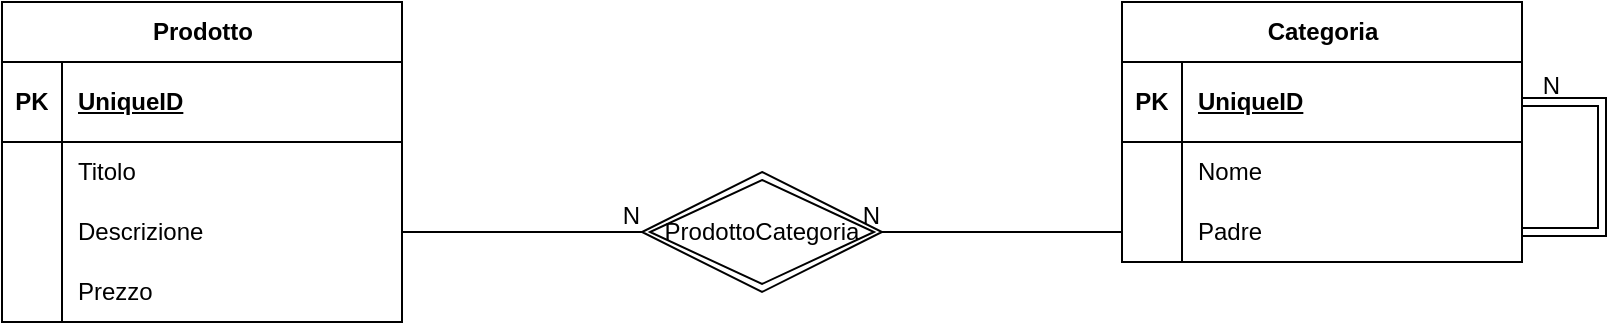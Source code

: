 <mxfile version="22.0.8" type="device">
  <diagram name="Pagina-1" id="co-fL9TRYT9B0fQHaJmN">
    <mxGraphModel dx="1120" dy="456" grid="1" gridSize="10" guides="1" tooltips="1" connect="1" arrows="1" fold="1" page="1" pageScale="1" pageWidth="827" pageHeight="1169" math="0" shadow="0">
      <root>
        <mxCell id="0" />
        <mxCell id="1" parent="0" />
        <mxCell id="XCZjUMZL-sokpbJAZVoc-1" value="Prodotto" style="shape=table;startSize=30;container=1;collapsible=1;childLayout=tableLayout;fixedRows=1;rowLines=0;fontStyle=1;align=center;resizeLast=1;html=1;" vertex="1" parent="1">
          <mxGeometry x="40" y="80" width="200" height="160" as="geometry" />
        </mxCell>
        <mxCell id="XCZjUMZL-sokpbJAZVoc-2" value="" style="shape=tableRow;horizontal=0;startSize=0;swimlaneHead=0;swimlaneBody=0;fillColor=none;collapsible=0;dropTarget=0;points=[[0,0.5],[1,0.5]];portConstraint=eastwest;top=0;left=0;right=0;bottom=1;" vertex="1" parent="XCZjUMZL-sokpbJAZVoc-1">
          <mxGeometry y="30" width="200" height="40" as="geometry" />
        </mxCell>
        <mxCell id="XCZjUMZL-sokpbJAZVoc-3" value="PK" style="shape=partialRectangle;connectable=0;fillColor=none;top=0;left=0;bottom=0;right=0;fontStyle=1;overflow=hidden;whiteSpace=wrap;html=1;" vertex="1" parent="XCZjUMZL-sokpbJAZVoc-2">
          <mxGeometry width="30" height="40" as="geometry">
            <mxRectangle width="30" height="40" as="alternateBounds" />
          </mxGeometry>
        </mxCell>
        <mxCell id="XCZjUMZL-sokpbJAZVoc-4" value="UniqueID" style="shape=partialRectangle;connectable=0;fillColor=none;top=0;left=0;bottom=0;right=0;align=left;spacingLeft=6;fontStyle=5;overflow=hidden;whiteSpace=wrap;html=1;" vertex="1" parent="XCZjUMZL-sokpbJAZVoc-2">
          <mxGeometry x="30" width="170" height="40" as="geometry">
            <mxRectangle width="170" height="40" as="alternateBounds" />
          </mxGeometry>
        </mxCell>
        <mxCell id="XCZjUMZL-sokpbJAZVoc-5" value="" style="shape=tableRow;horizontal=0;startSize=0;swimlaneHead=0;swimlaneBody=0;fillColor=none;collapsible=0;dropTarget=0;points=[[0,0.5],[1,0.5]];portConstraint=eastwest;top=0;left=0;right=0;bottom=0;" vertex="1" parent="XCZjUMZL-sokpbJAZVoc-1">
          <mxGeometry y="70" width="200" height="30" as="geometry" />
        </mxCell>
        <mxCell id="XCZjUMZL-sokpbJAZVoc-6" value="" style="shape=partialRectangle;connectable=0;fillColor=none;top=0;left=0;bottom=0;right=0;editable=1;overflow=hidden;whiteSpace=wrap;html=1;" vertex="1" parent="XCZjUMZL-sokpbJAZVoc-5">
          <mxGeometry width="30" height="30" as="geometry">
            <mxRectangle width="30" height="30" as="alternateBounds" />
          </mxGeometry>
        </mxCell>
        <mxCell id="XCZjUMZL-sokpbJAZVoc-7" value="Titolo" style="shape=partialRectangle;connectable=0;fillColor=none;top=0;left=0;bottom=0;right=0;align=left;spacingLeft=6;overflow=hidden;whiteSpace=wrap;html=1;" vertex="1" parent="XCZjUMZL-sokpbJAZVoc-5">
          <mxGeometry x="30" width="170" height="30" as="geometry">
            <mxRectangle width="170" height="30" as="alternateBounds" />
          </mxGeometry>
        </mxCell>
        <mxCell id="XCZjUMZL-sokpbJAZVoc-8" value="" style="shape=tableRow;horizontal=0;startSize=0;swimlaneHead=0;swimlaneBody=0;fillColor=none;collapsible=0;dropTarget=0;points=[[0,0.5],[1,0.5]];portConstraint=eastwest;top=0;left=0;right=0;bottom=0;" vertex="1" parent="XCZjUMZL-sokpbJAZVoc-1">
          <mxGeometry y="100" width="200" height="30" as="geometry" />
        </mxCell>
        <mxCell id="XCZjUMZL-sokpbJAZVoc-9" value="" style="shape=partialRectangle;connectable=0;fillColor=none;top=0;left=0;bottom=0;right=0;editable=1;overflow=hidden;whiteSpace=wrap;html=1;" vertex="1" parent="XCZjUMZL-sokpbJAZVoc-8">
          <mxGeometry width="30" height="30" as="geometry">
            <mxRectangle width="30" height="30" as="alternateBounds" />
          </mxGeometry>
        </mxCell>
        <mxCell id="XCZjUMZL-sokpbJAZVoc-10" value="Descrizione" style="shape=partialRectangle;connectable=0;fillColor=none;top=0;left=0;bottom=0;right=0;align=left;spacingLeft=6;overflow=hidden;whiteSpace=wrap;html=1;" vertex="1" parent="XCZjUMZL-sokpbJAZVoc-8">
          <mxGeometry x="30" width="170" height="30" as="geometry">
            <mxRectangle width="170" height="30" as="alternateBounds" />
          </mxGeometry>
        </mxCell>
        <mxCell id="XCZjUMZL-sokpbJAZVoc-17" value="" style="shape=tableRow;horizontal=0;startSize=0;swimlaneHead=0;swimlaneBody=0;fillColor=none;collapsible=0;dropTarget=0;points=[[0,0.5],[1,0.5]];portConstraint=eastwest;top=0;left=0;right=0;bottom=0;" vertex="1" parent="XCZjUMZL-sokpbJAZVoc-1">
          <mxGeometry y="130" width="200" height="30" as="geometry" />
        </mxCell>
        <mxCell id="XCZjUMZL-sokpbJAZVoc-18" value="" style="shape=partialRectangle;connectable=0;fillColor=none;top=0;left=0;bottom=0;right=0;editable=1;overflow=hidden;whiteSpace=wrap;html=1;" vertex="1" parent="XCZjUMZL-sokpbJAZVoc-17">
          <mxGeometry width="30" height="30" as="geometry">
            <mxRectangle width="30" height="30" as="alternateBounds" />
          </mxGeometry>
        </mxCell>
        <mxCell id="XCZjUMZL-sokpbJAZVoc-19" value="Prezzo" style="shape=partialRectangle;connectable=0;fillColor=none;top=0;left=0;bottom=0;right=0;align=left;spacingLeft=6;overflow=hidden;whiteSpace=wrap;html=1;" vertex="1" parent="XCZjUMZL-sokpbJAZVoc-17">
          <mxGeometry x="30" width="170" height="30" as="geometry">
            <mxRectangle width="170" height="30" as="alternateBounds" />
          </mxGeometry>
        </mxCell>
        <mxCell id="XCZjUMZL-sokpbJAZVoc-20" value="Categoria" style="shape=table;startSize=30;container=1;collapsible=1;childLayout=tableLayout;fixedRows=1;rowLines=0;fontStyle=1;align=center;resizeLast=1;html=1;" vertex="1" parent="1">
          <mxGeometry x="600" y="80" width="200" height="130" as="geometry" />
        </mxCell>
        <mxCell id="XCZjUMZL-sokpbJAZVoc-21" value="" style="shape=tableRow;horizontal=0;startSize=0;swimlaneHead=0;swimlaneBody=0;fillColor=none;collapsible=0;dropTarget=0;points=[[0,0.5],[1,0.5]];portConstraint=eastwest;top=0;left=0;right=0;bottom=1;" vertex="1" parent="XCZjUMZL-sokpbJAZVoc-20">
          <mxGeometry y="30" width="200" height="40" as="geometry" />
        </mxCell>
        <mxCell id="XCZjUMZL-sokpbJAZVoc-22" value="PK" style="shape=partialRectangle;connectable=0;fillColor=none;top=0;left=0;bottom=0;right=0;fontStyle=1;overflow=hidden;whiteSpace=wrap;html=1;" vertex="1" parent="XCZjUMZL-sokpbJAZVoc-21">
          <mxGeometry width="30" height="40" as="geometry">
            <mxRectangle width="30" height="40" as="alternateBounds" />
          </mxGeometry>
        </mxCell>
        <mxCell id="XCZjUMZL-sokpbJAZVoc-23" value="UniqueID" style="shape=partialRectangle;connectable=0;fillColor=none;top=0;left=0;bottom=0;right=0;align=left;spacingLeft=6;fontStyle=5;overflow=hidden;whiteSpace=wrap;html=1;" vertex="1" parent="XCZjUMZL-sokpbJAZVoc-21">
          <mxGeometry x="30" width="170" height="40" as="geometry">
            <mxRectangle width="170" height="40" as="alternateBounds" />
          </mxGeometry>
        </mxCell>
        <mxCell id="XCZjUMZL-sokpbJAZVoc-24" value="" style="shape=tableRow;horizontal=0;startSize=0;swimlaneHead=0;swimlaneBody=0;fillColor=none;collapsible=0;dropTarget=0;points=[[0,0.5],[1,0.5]];portConstraint=eastwest;top=0;left=0;right=0;bottom=0;" vertex="1" parent="XCZjUMZL-sokpbJAZVoc-20">
          <mxGeometry y="70" width="200" height="30" as="geometry" />
        </mxCell>
        <mxCell id="XCZjUMZL-sokpbJAZVoc-25" value="" style="shape=partialRectangle;connectable=0;fillColor=none;top=0;left=0;bottom=0;right=0;editable=1;overflow=hidden;whiteSpace=wrap;html=1;" vertex="1" parent="XCZjUMZL-sokpbJAZVoc-24">
          <mxGeometry width="30" height="30" as="geometry">
            <mxRectangle width="30" height="30" as="alternateBounds" />
          </mxGeometry>
        </mxCell>
        <mxCell id="XCZjUMZL-sokpbJAZVoc-26" value="Nome" style="shape=partialRectangle;connectable=0;fillColor=none;top=0;left=0;bottom=0;right=0;align=left;spacingLeft=6;overflow=hidden;whiteSpace=wrap;html=1;" vertex="1" parent="XCZjUMZL-sokpbJAZVoc-24">
          <mxGeometry x="30" width="170" height="30" as="geometry">
            <mxRectangle width="170" height="30" as="alternateBounds" />
          </mxGeometry>
        </mxCell>
        <mxCell id="XCZjUMZL-sokpbJAZVoc-27" value="" style="shape=tableRow;horizontal=0;startSize=0;swimlaneHead=0;swimlaneBody=0;fillColor=none;collapsible=0;dropTarget=0;points=[[0,0.5],[1,0.5]];portConstraint=eastwest;top=0;left=0;right=0;bottom=0;" vertex="1" parent="XCZjUMZL-sokpbJAZVoc-20">
          <mxGeometry y="100" width="200" height="30" as="geometry" />
        </mxCell>
        <mxCell id="XCZjUMZL-sokpbJAZVoc-28" value="" style="shape=partialRectangle;connectable=0;fillColor=none;top=0;left=0;bottom=0;right=0;editable=1;overflow=hidden;whiteSpace=wrap;html=1;" vertex="1" parent="XCZjUMZL-sokpbJAZVoc-27">
          <mxGeometry width="30" height="30" as="geometry">
            <mxRectangle width="30" height="30" as="alternateBounds" />
          </mxGeometry>
        </mxCell>
        <mxCell id="XCZjUMZL-sokpbJAZVoc-29" value="Padre" style="shape=partialRectangle;connectable=0;fillColor=none;top=0;left=0;bottom=0;right=0;align=left;spacingLeft=6;overflow=hidden;whiteSpace=wrap;html=1;" vertex="1" parent="XCZjUMZL-sokpbJAZVoc-27">
          <mxGeometry x="30" width="170" height="30" as="geometry">
            <mxRectangle width="170" height="30" as="alternateBounds" />
          </mxGeometry>
        </mxCell>
        <mxCell id="XCZjUMZL-sokpbJAZVoc-36" value="" style="shape=link;html=1;rounded=0;exitX=1;exitY=0.5;exitDx=0;exitDy=0;entryX=1;entryY=0.5;entryDx=0;entryDy=0;" edge="1" parent="XCZjUMZL-sokpbJAZVoc-20" source="XCZjUMZL-sokpbJAZVoc-27" target="XCZjUMZL-sokpbJAZVoc-21">
          <mxGeometry relative="1" as="geometry">
            <mxPoint x="-250" y="160" as="sourcePoint" />
            <mxPoint x="-90" y="160" as="targetPoint" />
            <Array as="points">
              <mxPoint x="240" y="115" />
              <mxPoint x="240" y="50" />
            </Array>
          </mxGeometry>
        </mxCell>
        <mxCell id="XCZjUMZL-sokpbJAZVoc-37" value="N" style="resizable=0;html=1;whiteSpace=wrap;align=right;verticalAlign=bottom;" connectable="0" vertex="1" parent="XCZjUMZL-sokpbJAZVoc-36">
          <mxGeometry x="1" relative="1" as="geometry">
            <mxPoint x="20" as="offset" />
          </mxGeometry>
        </mxCell>
        <mxCell id="XCZjUMZL-sokpbJAZVoc-40" value="ProdottoCategoria" style="shape=rhombus;double=1;perimeter=rhombusPerimeter;whiteSpace=wrap;html=1;align=center;" vertex="1" parent="1">
          <mxGeometry x="360" y="165" width="120" height="60" as="geometry" />
        </mxCell>
        <mxCell id="XCZjUMZL-sokpbJAZVoc-41" value="" style="endArrow=none;html=1;rounded=0;exitX=1;exitY=0.5;exitDx=0;exitDy=0;entryX=0;entryY=0.5;entryDx=0;entryDy=0;" edge="1" parent="1" target="XCZjUMZL-sokpbJAZVoc-40" source="XCZjUMZL-sokpbJAZVoc-8">
          <mxGeometry relative="1" as="geometry">
            <mxPoint x="180" y="445" as="sourcePoint" />
            <mxPoint x="440" y="460" as="targetPoint" />
            <Array as="points" />
          </mxGeometry>
        </mxCell>
        <mxCell id="XCZjUMZL-sokpbJAZVoc-42" value="N" style="resizable=0;html=1;whiteSpace=wrap;align=right;verticalAlign=bottom;" connectable="0" vertex="1" parent="XCZjUMZL-sokpbJAZVoc-41">
          <mxGeometry x="1" relative="1" as="geometry" />
        </mxCell>
        <mxCell id="XCZjUMZL-sokpbJAZVoc-43" value="" style="endArrow=none;html=1;rounded=0;exitX=0;exitY=0.5;exitDx=0;exitDy=0;entryX=1;entryY=0.5;entryDx=0;entryDy=0;" edge="1" parent="1" source="XCZjUMZL-sokpbJAZVoc-27" target="XCZjUMZL-sokpbJAZVoc-40">
          <mxGeometry relative="1" as="geometry">
            <mxPoint x="250" y="205" as="sourcePoint" />
            <mxPoint x="370" y="205" as="targetPoint" />
            <Array as="points" />
          </mxGeometry>
        </mxCell>
        <mxCell id="XCZjUMZL-sokpbJAZVoc-44" value="N" style="resizable=0;html=1;whiteSpace=wrap;align=right;verticalAlign=bottom;" connectable="0" vertex="1" parent="XCZjUMZL-sokpbJAZVoc-43">
          <mxGeometry x="1" relative="1" as="geometry" />
        </mxCell>
      </root>
    </mxGraphModel>
  </diagram>
</mxfile>
